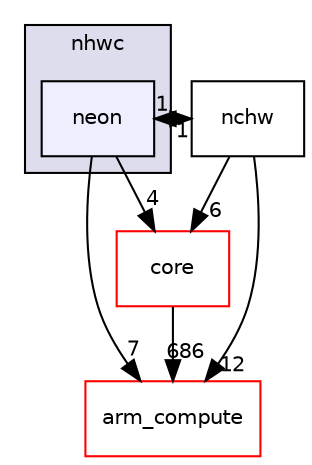 digraph "src/cpu/kernels/directconv2d/nhwc/neon" {
  compound=true
  node [ fontsize="10", fontname="Helvetica"];
  edge [ labelfontsize="10", labelfontname="Helvetica"];
  subgraph clusterdir_f0f309bec51ee57c068b104738fc6fbb {
    graph [ bgcolor="#ddddee", pencolor="black", label="nhwc" fontname="Helvetica", fontsize="10", URL="dir_f0f309bec51ee57c068b104738fc6fbb.xhtml"]
  dir_8d67213fc89b942bb887c736560cdcf9 [shape=box, label="neon", style="filled", fillcolor="#eeeeff", pencolor="black", URL="dir_8d67213fc89b942bb887c736560cdcf9.xhtml"];
  }
  dir_214608ef36d61442cb2b0c1c4e9a7def [shape=box label="arm_compute" fillcolor="white" style="filled" color="red" URL="dir_214608ef36d61442cb2b0c1c4e9a7def.xhtml"];
  dir_a36841fb7ad02ee975d4c167586b8a07 [shape=box label="nchw" URL="dir_a36841fb7ad02ee975d4c167586b8a07.xhtml"];
  dir_aebb8dcc11953d78e620bbef0b9e2183 [shape=box label="core" fillcolor="white" style="filled" color="red" URL="dir_aebb8dcc11953d78e620bbef0b9e2183.xhtml"];
  dir_8d67213fc89b942bb887c736560cdcf9->dir_214608ef36d61442cb2b0c1c4e9a7def [headlabel="7", labeldistance=1.5 headhref="dir_000436_000000.xhtml"];
  dir_8d67213fc89b942bb887c736560cdcf9->dir_a36841fb7ad02ee975d4c167586b8a07 [headlabel="1", labeldistance=1.5 headhref="dir_000436_000434.xhtml"];
  dir_8d67213fc89b942bb887c736560cdcf9->dir_aebb8dcc11953d78e620bbef0b9e2183 [headlabel="4", labeldistance=1.5 headhref="dir_000436_000017.xhtml"];
  dir_a36841fb7ad02ee975d4c167586b8a07->dir_214608ef36d61442cb2b0c1c4e9a7def [headlabel="12", labeldistance=1.5 headhref="dir_000434_000000.xhtml"];
  dir_a36841fb7ad02ee975d4c167586b8a07->dir_8d67213fc89b942bb887c736560cdcf9 [headlabel="1", labeldistance=1.5 headhref="dir_000434_000436.xhtml"];
  dir_a36841fb7ad02ee975d4c167586b8a07->dir_aebb8dcc11953d78e620bbef0b9e2183 [headlabel="6", labeldistance=1.5 headhref="dir_000434_000017.xhtml"];
  dir_aebb8dcc11953d78e620bbef0b9e2183->dir_214608ef36d61442cb2b0c1c4e9a7def [headlabel="686", labeldistance=1.5 headhref="dir_000017_000000.xhtml"];
}
